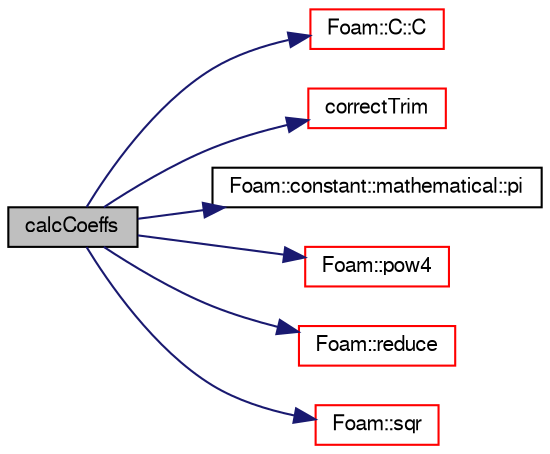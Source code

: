 digraph "calcCoeffs"
{
  bgcolor="transparent";
  edge [fontname="FreeSans",fontsize="10",labelfontname="FreeSans",labelfontsize="10"];
  node [fontname="FreeSans",fontsize="10",shape=record];
  rankdir="LR";
  Node100 [label="calcCoeffs",height=0.2,width=0.4,color="black", fillcolor="grey75", style="filled", fontcolor="black"];
  Node100 -> Node101 [color="midnightblue",fontsize="10",style="solid",fontname="FreeSans"];
  Node101 [label="Foam::C::C",height=0.2,width=0.4,color="red",URL="$a29978.html#aff1fa8c59dee36ddff91f3fee50b2669",tooltip="Construct null. "];
  Node100 -> Node104 [color="midnightblue",fontsize="10",style="solid",fontname="FreeSans"];
  Node104 [label="correctTrim",height=0.2,width=0.4,color="red",URL="$a23514.html#ad37d5953b0d045bbcea4770e36fa384e",tooltip="Correct the model. "];
  Node100 -> Node111 [color="midnightblue",fontsize="10",style="solid",fontname="FreeSans"];
  Node111 [label="Foam::constant::mathematical::pi",height=0.2,width=0.4,color="black",URL="$a21162.html#a731b8788a4c01586c35266c7ca4fed04"];
  Node100 -> Node119 [color="midnightblue",fontsize="10",style="solid",fontname="FreeSans"];
  Node119 [label="Foam::pow4",height=0.2,width=0.4,color="red",URL="$a21124.html#aa0ae321d4861170e35fbb938636a4f40"];
  Node100 -> Node120 [color="midnightblue",fontsize="10",style="solid",fontname="FreeSans"];
  Node120 [label="Foam::reduce",height=0.2,width=0.4,color="red",URL="$a21124.html#a7ffd6af4acc2eb9ba72ee296b5ecda23"];
  Node100 -> Node133 [color="midnightblue",fontsize="10",style="solid",fontname="FreeSans"];
  Node133 [label="Foam::sqr",height=0.2,width=0.4,color="red",URL="$a21124.html#a277dc11c581d53826ab5090b08f3b17b"];
}
